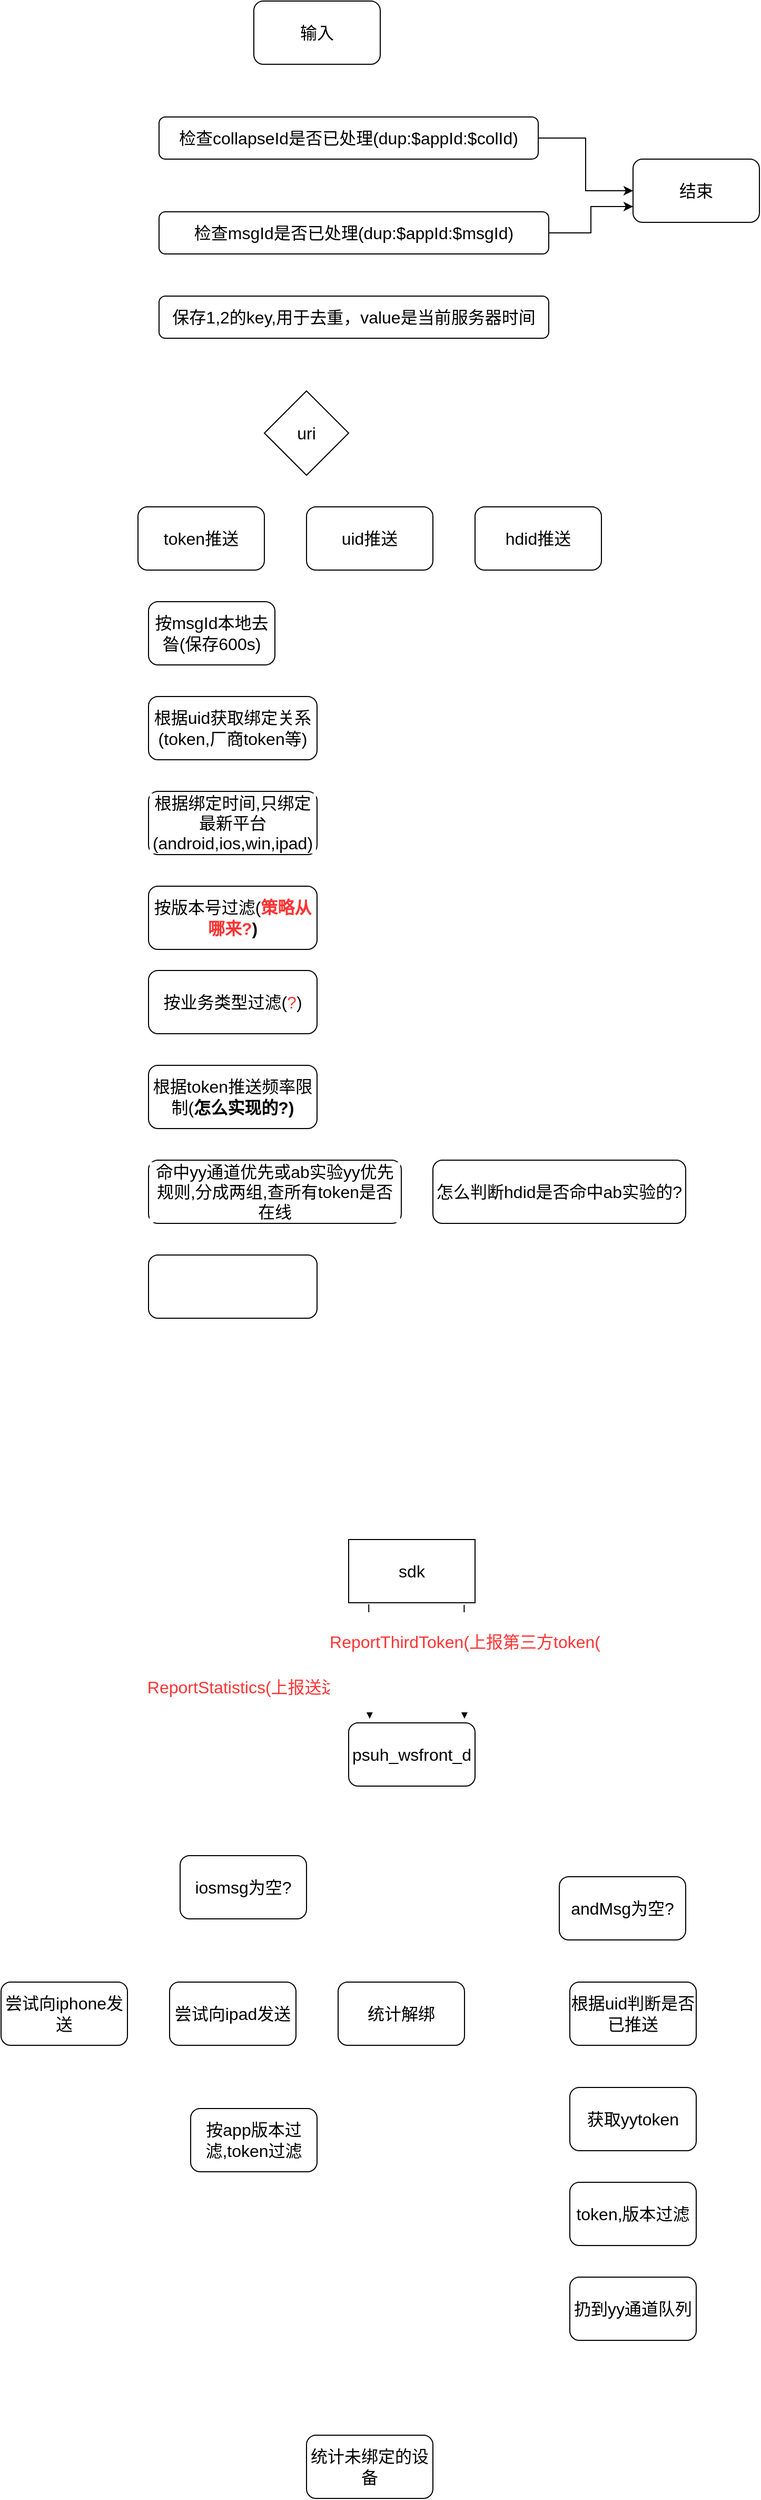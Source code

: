 <mxfile version="20.2.3" type="github">
  <diagram id="gnHP6eTFnTqPSuuaygHf" name="第 1 页">
    <mxGraphModel dx="1761" dy="965" grid="1" gridSize="10" guides="1" tooltips="1" connect="1" arrows="1" fold="1" page="1" pageScale="1" pageWidth="827" pageHeight="1169" math="0" shadow="0">
      <root>
        <mxCell id="0" />
        <mxCell id="1" parent="0" />
        <mxCell id="kMBdWHKxeqQlBaJ8bn-s-13" value="" style="edgeStyle=orthogonalEdgeStyle;rounded=0;orthogonalLoop=1;jettySize=auto;html=1;fontSize=16;fontColor=#000000;" edge="1" parent="1" source="kMBdWHKxeqQlBaJ8bn-s-8" target="kMBdWHKxeqQlBaJ8bn-s-12">
          <mxGeometry relative="1" as="geometry" />
        </mxCell>
        <mxCell id="kMBdWHKxeqQlBaJ8bn-s-8" value="检查collapseId是否已处理(dup:$appId:$colId)" style="rounded=1;whiteSpace=wrap;html=1;shadow=0;labelBackgroundColor=#FFFFFF;fontSize=16;strokeWidth=1;" vertex="1" parent="1">
          <mxGeometry x="170" y="200" width="360" height="40" as="geometry" />
        </mxCell>
        <mxCell id="kMBdWHKxeqQlBaJ8bn-s-14" style="edgeStyle=orthogonalEdgeStyle;rounded=0;orthogonalLoop=1;jettySize=auto;html=1;entryX=0;entryY=0.75;entryDx=0;entryDy=0;fontSize=16;fontColor=#000000;" edge="1" parent="1" source="kMBdWHKxeqQlBaJ8bn-s-9" target="kMBdWHKxeqQlBaJ8bn-s-12">
          <mxGeometry relative="1" as="geometry" />
        </mxCell>
        <mxCell id="kMBdWHKxeqQlBaJ8bn-s-9" value="检查msgId是否已处理(dup:$appId:$msgId)" style="rounded=1;whiteSpace=wrap;html=1;shadow=0;labelBackgroundColor=#FFFFFF;fontSize=16;strokeWidth=1;" vertex="1" parent="1">
          <mxGeometry x="170" y="290" width="370" height="40" as="geometry" />
        </mxCell>
        <mxCell id="kMBdWHKxeqQlBaJ8bn-s-10" value="保存1,2的key,用于去重，value是当前服务器时间" style="rounded=1;whiteSpace=wrap;html=1;shadow=0;labelBackgroundColor=#FFFFFF;fontSize=16;strokeWidth=1;" vertex="1" parent="1">
          <mxGeometry x="170" y="370" width="370" height="40" as="geometry" />
        </mxCell>
        <mxCell id="kMBdWHKxeqQlBaJ8bn-s-11" value="输入" style="rounded=1;whiteSpace=wrap;html=1;shadow=0;labelBackgroundColor=#FFFFFF;fontSize=16;strokeWidth=1;" vertex="1" parent="1">
          <mxGeometry x="260" y="90" width="120" height="60" as="geometry" />
        </mxCell>
        <mxCell id="kMBdWHKxeqQlBaJ8bn-s-12" value="结束" style="rounded=1;whiteSpace=wrap;html=1;shadow=0;labelBackgroundColor=#FFFFFF;fontSize=16;strokeWidth=1;" vertex="1" parent="1">
          <mxGeometry x="620" y="240" width="120" height="60" as="geometry" />
        </mxCell>
        <mxCell id="kMBdWHKxeqQlBaJ8bn-s-16" value="uri" style="rhombus;whiteSpace=wrap;html=1;shadow=0;labelBackgroundColor=#FFFFFF;fontSize=16;strokeWidth=1;" vertex="1" parent="1">
          <mxGeometry x="270" y="460" width="80" height="80" as="geometry" />
        </mxCell>
        <mxCell id="kMBdWHKxeqQlBaJ8bn-s-17" value="token推送" style="rounded=1;whiteSpace=wrap;html=1;shadow=0;labelBackgroundColor=#FFFFFF;fontSize=16;strokeWidth=1;" vertex="1" parent="1">
          <mxGeometry x="150" y="570" width="120" height="60" as="geometry" />
        </mxCell>
        <mxCell id="kMBdWHKxeqQlBaJ8bn-s-18" value="uid推送" style="rounded=1;whiteSpace=wrap;html=1;shadow=0;labelBackgroundColor=#FFFFFF;fontSize=16;strokeWidth=1;" vertex="1" parent="1">
          <mxGeometry x="310" y="570" width="120" height="60" as="geometry" />
        </mxCell>
        <mxCell id="kMBdWHKxeqQlBaJ8bn-s-19" value="hdid推送" style="rounded=1;whiteSpace=wrap;html=1;shadow=0;labelBackgroundColor=#FFFFFF;fontSize=16;strokeWidth=1;" vertex="1" parent="1">
          <mxGeometry x="470" y="570" width="120" height="60" as="geometry" />
        </mxCell>
        <mxCell id="kMBdWHKxeqQlBaJ8bn-s-20" value="按msgId本地去昝(保存600s)" style="rounded=1;whiteSpace=wrap;html=1;shadow=0;labelBackgroundColor=#FFFFFF;fontSize=16;strokeWidth=1;" vertex="1" parent="1">
          <mxGeometry x="160" y="660" width="120" height="60" as="geometry" />
        </mxCell>
        <mxCell id="kMBdWHKxeqQlBaJ8bn-s-21" value="根据uid获取绑定关系(token,厂商token等)" style="rounded=1;whiteSpace=wrap;html=1;shadow=0;labelBackgroundColor=#FFFFFF;fontSize=16;strokeWidth=1;" vertex="1" parent="1">
          <mxGeometry x="160" y="750" width="160" height="60" as="geometry" />
        </mxCell>
        <mxCell id="kMBdWHKxeqQlBaJ8bn-s-22" value="根据绑定时间,只绑定最新平台(android,ios,win,ipad)" style="rounded=1;whiteSpace=wrap;html=1;shadow=0;labelBackgroundColor=#FFFFFF;fontSize=16;strokeWidth=1;" vertex="1" parent="1">
          <mxGeometry x="160" y="840" width="160" height="60" as="geometry" />
        </mxCell>
        <mxCell id="kMBdWHKxeqQlBaJ8bn-s-23" value="按版本号过滤(&lt;b&gt;&lt;font color=&quot;#ff3333&quot;&gt;策略从哪来?&lt;/font&gt;)&lt;/b&gt;" style="rounded=1;whiteSpace=wrap;html=1;shadow=0;labelBackgroundColor=#FFFFFF;fontSize=16;strokeWidth=1;" vertex="1" parent="1">
          <mxGeometry x="160" y="930" width="160" height="60" as="geometry" />
        </mxCell>
        <mxCell id="kMBdWHKxeqQlBaJ8bn-s-24" value="按业务类型过滤(&lt;font color=&quot;#ff3333&quot;&gt;?&lt;/font&gt;)" style="rounded=1;whiteSpace=wrap;html=1;shadow=0;labelBackgroundColor=#FFFFFF;fontSize=16;strokeWidth=1;" vertex="1" parent="1">
          <mxGeometry x="160" y="1010" width="160" height="60" as="geometry" />
        </mxCell>
        <mxCell id="kMBdWHKxeqQlBaJ8bn-s-26" value="根据token推送频率限制(&lt;b&gt;怎么实现的?)&lt;/b&gt;" style="rounded=1;whiteSpace=wrap;html=1;shadow=0;labelBackgroundColor=#FFFFFF;fontSize=16;strokeWidth=1;" vertex="1" parent="1">
          <mxGeometry x="160" y="1100" width="160" height="60" as="geometry" />
        </mxCell>
        <mxCell id="kMBdWHKxeqQlBaJ8bn-s-27" value="命中yy通道优先或ab实验yy优先规则,分成两组,查所有token是否在线" style="rounded=1;whiteSpace=wrap;html=1;shadow=0;labelBackgroundColor=#FFFFFF;fontSize=16;strokeWidth=1;" vertex="1" parent="1">
          <mxGeometry x="160" y="1190" width="240" height="60" as="geometry" />
        </mxCell>
        <mxCell id="kMBdWHKxeqQlBaJ8bn-s-28" value="" style="rounded=1;whiteSpace=wrap;html=1;shadow=0;labelBackgroundColor=#FFFFFF;fontSize=16;strokeWidth=1;" vertex="1" parent="1">
          <mxGeometry x="160" y="1280" width="160" height="60" as="geometry" />
        </mxCell>
        <mxCell id="kMBdWHKxeqQlBaJ8bn-s-31" value="怎么判断hdid是否命中ab实验的?" style="rounded=1;whiteSpace=wrap;html=1;shadow=0;labelBackgroundColor=#FFFFFF;fontSize=16;strokeWidth=1;" vertex="1" parent="1">
          <mxGeometry x="430" y="1190" width="240" height="60" as="geometry" />
        </mxCell>
        <mxCell id="kMBdWHKxeqQlBaJ8bn-s-32" value="sdk" style="rounded=0;whiteSpace=wrap;html=1;shadow=0;labelBackgroundColor=#FFFFFF;fontSize=16;strokeWidth=1;" vertex="1" parent="1">
          <mxGeometry x="350" y="1550" width="120" height="60" as="geometry" />
        </mxCell>
        <mxCell id="kMBdWHKxeqQlBaJ8bn-s-33" value="psuh_wsfront_d" style="rounded=1;whiteSpace=wrap;html=1;shadow=0;labelBackgroundColor=#FFFFFF;fontSize=16;strokeWidth=1;" vertex="1" parent="1">
          <mxGeometry x="350" y="1724" width="120" height="60" as="geometry" />
        </mxCell>
        <mxCell id="kMBdWHKxeqQlBaJ8bn-s-34" value="ReportStatistics(上报送达,点击)" style="endArrow=classic;html=1;rounded=0;fontSize=16;fontColor=#FF3333;exitX=0.159;exitY=1.024;exitDx=0;exitDy=0;exitPerimeter=0;" edge="1" parent="1" source="kMBdWHKxeqQlBaJ8bn-s-32">
          <mxGeometry x="0.432" y="-100" width="50" height="50" relative="1" as="geometry">
            <mxPoint x="360" y="1690" as="sourcePoint" />
            <mxPoint x="370" y="1720" as="targetPoint" />
            <mxPoint as="offset" />
          </mxGeometry>
        </mxCell>
        <mxCell id="kMBdWHKxeqQlBaJ8bn-s-35" value="&lt;br&gt;&lt;span lang=&quot;EN-US&quot;&gt;ReportThirdToken(上报第三方token(&lt;br&gt;&lt;/span&gt;&lt;br&gt;&lt;br&gt;&lt;br&gt;" style="endArrow=classic;html=1;rounded=0;fontSize=16;fontColor=#FF3333;exitX=0.914;exitY=1.033;exitDx=0;exitDy=0;exitPerimeter=0;" edge="1" parent="1" source="kMBdWHKxeqQlBaJ8bn-s-32">
          <mxGeometry width="50" height="50" relative="1" as="geometry">
            <mxPoint x="450" y="1660" as="sourcePoint" />
            <mxPoint x="460" y="1720" as="targetPoint" />
          </mxGeometry>
        </mxCell>
        <mxCell id="kMBdWHKxeqQlBaJ8bn-s-38" value="iosmsg为空?" style="rounded=1;whiteSpace=wrap;html=1;shadow=0;labelBackgroundColor=#FFFFFF;fontSize=16;strokeWidth=1;" vertex="1" parent="1">
          <mxGeometry x="190" y="1850" width="120" height="60" as="geometry" />
        </mxCell>
        <mxCell id="kMBdWHKxeqQlBaJ8bn-s-39" value="尝试向iphone发送" style="rounded=1;whiteSpace=wrap;html=1;shadow=0;labelBackgroundColor=#FFFFFF;fontSize=16;strokeWidth=1;" vertex="1" parent="1">
          <mxGeometry x="20" y="1970" width="120" height="60" as="geometry" />
        </mxCell>
        <mxCell id="kMBdWHKxeqQlBaJ8bn-s-40" value="尝试向ipad发送" style="rounded=1;whiteSpace=wrap;html=1;shadow=0;labelBackgroundColor=#FFFFFF;fontSize=16;strokeWidth=1;" vertex="1" parent="1">
          <mxGeometry x="180" y="1970" width="120" height="60" as="geometry" />
        </mxCell>
        <mxCell id="kMBdWHKxeqQlBaJ8bn-s-41" value="统计解绑" style="rounded=1;whiteSpace=wrap;html=1;shadow=0;labelBackgroundColor=#FFFFFF;fontSize=16;strokeWidth=1;" vertex="1" parent="1">
          <mxGeometry x="340" y="1970" width="120" height="60" as="geometry" />
        </mxCell>
        <mxCell id="kMBdWHKxeqQlBaJ8bn-s-42" value="按app版本过滤,token过滤" style="rounded=1;whiteSpace=wrap;html=1;shadow=0;labelBackgroundColor=#FFFFFF;fontSize=16;strokeWidth=1;" vertex="1" parent="1">
          <mxGeometry x="200" y="2090" width="120" height="60" as="geometry" />
        </mxCell>
        <mxCell id="kMBdWHKxeqQlBaJ8bn-s-43" value="andMsg为空?" style="rounded=1;whiteSpace=wrap;html=1;shadow=0;labelBackgroundColor=#FFFFFF;fontSize=16;strokeWidth=1;" vertex="1" parent="1">
          <mxGeometry x="550" y="1870" width="120" height="60" as="geometry" />
        </mxCell>
        <mxCell id="kMBdWHKxeqQlBaJ8bn-s-44" value="根据uid判断是否已推送" style="rounded=1;whiteSpace=wrap;html=1;shadow=0;labelBackgroundColor=#FFFFFF;fontSize=16;strokeWidth=1;" vertex="1" parent="1">
          <mxGeometry x="560" y="1970" width="120" height="60" as="geometry" />
        </mxCell>
        <mxCell id="kMBdWHKxeqQlBaJ8bn-s-45" value="获取yytoken" style="rounded=1;whiteSpace=wrap;html=1;shadow=0;labelBackgroundColor=#FFFFFF;fontSize=16;strokeWidth=1;" vertex="1" parent="1">
          <mxGeometry x="560" y="2070" width="120" height="60" as="geometry" />
        </mxCell>
        <mxCell id="kMBdWHKxeqQlBaJ8bn-s-46" value="token,版本过滤" style="rounded=1;whiteSpace=wrap;html=1;shadow=0;labelBackgroundColor=#FFFFFF;fontSize=16;strokeWidth=1;" vertex="1" parent="1">
          <mxGeometry x="560" y="2160" width="120" height="60" as="geometry" />
        </mxCell>
        <mxCell id="kMBdWHKxeqQlBaJ8bn-s-47" value="扔到yy通道队列" style="rounded=1;whiteSpace=wrap;html=1;shadow=0;labelBackgroundColor=#FFFFFF;fontSize=16;strokeWidth=1;" vertex="1" parent="1">
          <mxGeometry x="560" y="2250" width="120" height="60" as="geometry" />
        </mxCell>
        <mxCell id="kMBdWHKxeqQlBaJ8bn-s-48" value="统计未绑定的设备" style="rounded=1;whiteSpace=wrap;html=1;shadow=0;labelBackgroundColor=#FFFFFF;fontSize=16;strokeWidth=1;" vertex="1" parent="1">
          <mxGeometry x="310" y="2400" width="120" height="60" as="geometry" />
        </mxCell>
      </root>
    </mxGraphModel>
  </diagram>
</mxfile>
